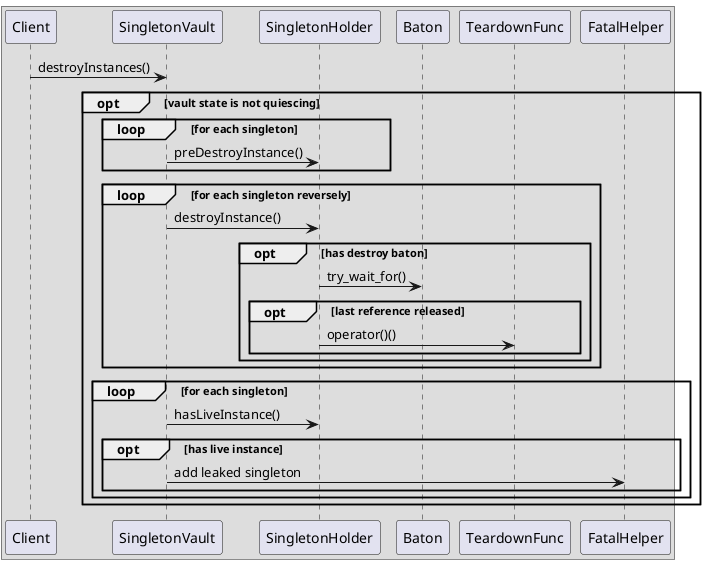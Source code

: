 @startuml

box #DDDDDD
Client -> SingletonVault : destroyInstances()
opt vault state is not quiescing
    loop for each singleton
        SingletonVault -> SingletonHolder : preDestroyInstance()
    end
    loop for each singleton reversely
        SingletonVault -> SingletonHolder : destroyInstance()
        opt has destroy baton
            SingletonHolder -> Baton : try_wait_for()
            opt last reference released
                SingletonHolder -> TeardownFunc : operator()()
            end
        end
    end
    loop for each singleton
        SingletonVault -> SingletonHolder : hasLiveInstance()
        opt has live instance
            SingletonVault -> FatalHelper : add leaked singleton
        end
    end
end
end box

@enduml